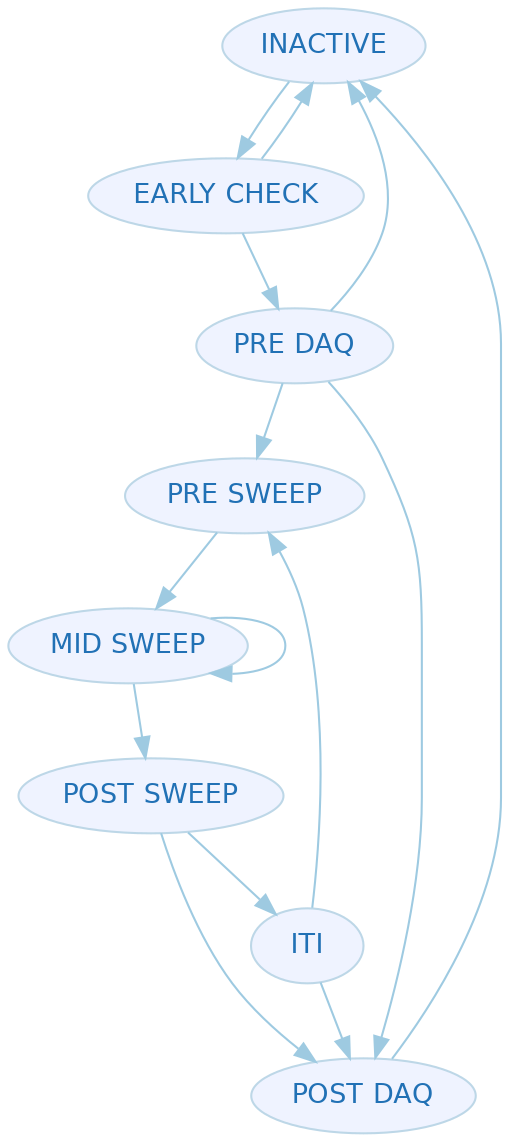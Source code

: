 digraph G {
	graph [center=true,
		compound=true,
		fontname=Helvetica,
		penwidth=0.1,
		ratio="0,01"
	];
	node [color=2,
		colorscheme=blues4,
		fillcolor=1,
		fontcolor=4,
		fontname=Helvetica,
		fontsize=13,
		label="\N",
		style=filled
	];
	edge [color=2,
		colorscheme=blues3,
		comment="Wildcard edge",
		fontcolor=3,
		fontname=Helvetica,
		fontsize=10
	];
	INACTIVE -> "EARLY CHECK";
	"PRE DAQ" -> INACTIVE;
	"PRE DAQ" -> "PRE SWEEP";
	"PRE DAQ" -> "POST DAQ";
	"PRE SWEEP" -> "MID SWEEP";
	"MID SWEEP" -> "MID SWEEP";
	"MID SWEEP" -> "POST SWEEP";
	"POST SWEEP" -> ITI;
	"POST SWEEP" -> "POST DAQ";
	ITI -> "PRE SWEEP";
	ITI -> "POST DAQ";
	"POST DAQ" -> INACTIVE;
	"EARLY CHECK" -> INACTIVE;
	"EARLY CHECK" -> "PRE DAQ";
}
